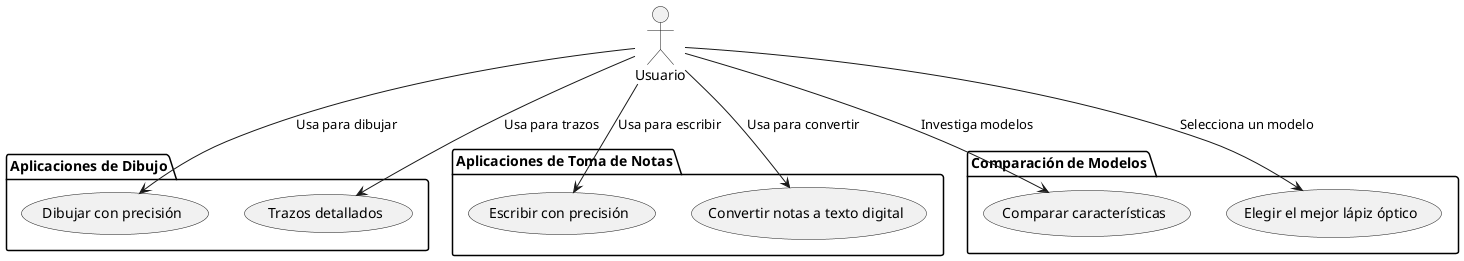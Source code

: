 @startuml actor Usuario

package "Aplicaciones de Dibujo" {
  usecase "Dibujar con precisión" as UC_Dibujo
  usecase "Trazos detallados" as UC_Trazos
}

package "Aplicaciones de Toma de Notas" {
  usecase "Escribir con precisión" as UC_Escribir
  usecase "Convertir notas a texto digital" as UC_Convertir
}

package "Comparación de Modelos" {
  usecase "Comparar características" as UC_Comparar
  usecase "Elegir el mejor lápiz óptico" as UC_Elegir
}

Usuario --> UC_Dibujo : "Usa para dibujar"
Usuario --> UC_Trazos : "Usa para trazos"
Usuario --> UC_Escribir : "Usa para escribir"
Usuario --> UC_Convertir : "Usa para convertir"
Usuario --> UC_Comparar : "Investiga modelos"
Usuario --> UC_Elegir : "Selecciona un modelo"

@enduml
